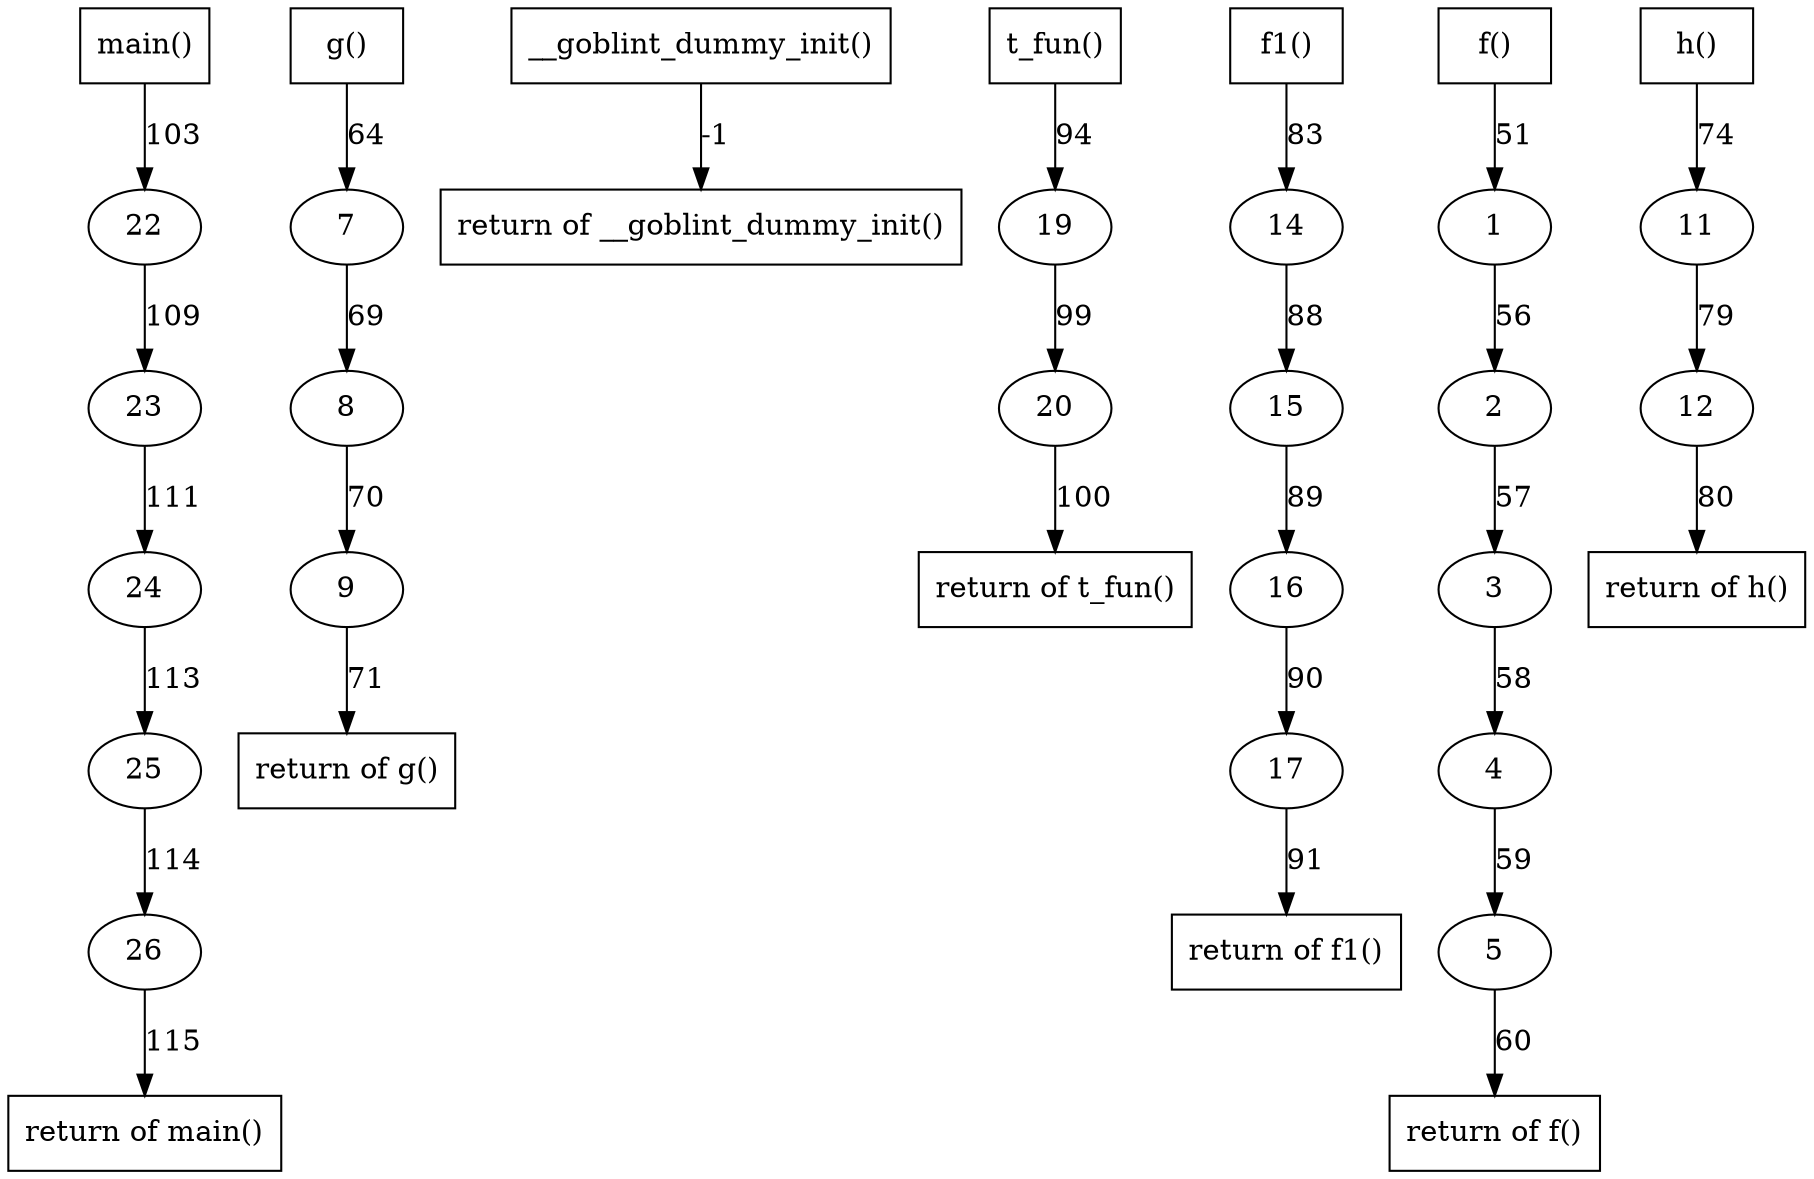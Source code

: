 digraph cfg {
	node [];
	25 -> 26 [label = "114"] ;
	22 -> 23 [label = "109"] ;
	7 -> 8 [label = "69"] ;
	fun3 -> ret3 [label = "-1"] ;
	fun354 -> 19 [label = "94"] ;
	fun352 -> 14 [label = "83"] ;
	4 -> 5 [label = "59"] ;
	9 -> ret339 [label = "71"] ;
	1 -> 2 [label = "56"] ;
	23 -> 24 [label = "111"] ;
	12 -> ret345 [label = "80"] ;
	fun345 -> 11 [label = "74"] ;
	11 -> 12 [label = "79"] ;
	8 -> 9 [label = "70"] ;
	3 -> 4 [label = "58"] ;
	2 -> 3 [label = "57"] ;
	fun357 -> 22 [label = "103"] ;
	24 -> 25 [label = "113"] ;
	26 -> ret357 [label = "115"] ;
	15 -> 16 [label = "89"] ;
	fun339 -> 7 [label = "64"] ;
	14 -> 15 [label = "88"] ;
	16 -> 17 [label = "90"] ;
	5 -> ret340 [label = "60"] ;
	fun340 -> 1 [label = "51"] ;
	19 -> 20 [label = "99"] ;
	17 -> ret352 [label = "91"] ;
	20 -> ret354 [label = "100"] ;
	26 [];
	23 [];
	8 [];
	ret3 [label="return of __goblint_dummy_init()",shape=box];
	fun354 [label="t_fun()",shape=box];
	19 [];
	14 [];
	5 [];
	fun339 [label="g()",shape=box];
	fun340 [label="f()",shape=box];
	2 [];
	ret339 [label="return of g()",shape=box];
	24 [];
	ret345 [label="return of h()",shape=box];
	fun352 [label="f1()",shape=box];
	11 [];
	12 [];
	9 [];
	fun345 [label="h()",shape=box];
	4 [];
	3 [];
	22 [];
	25 [];
	16 [];
	ret357 [label="return of main()",shape=box];
	7 [];
	15 [];
	17 [];
	fun3 [label="__goblint_dummy_init()",shape=box];
	ret340 [label="return of f()",shape=box];
	1 [];
	20 [];
	ret352 [label="return of f1()",shape=box];
	ret354 [label="return of t_fun()",shape=box];
	fun357 [label="main()",shape=box];
}
